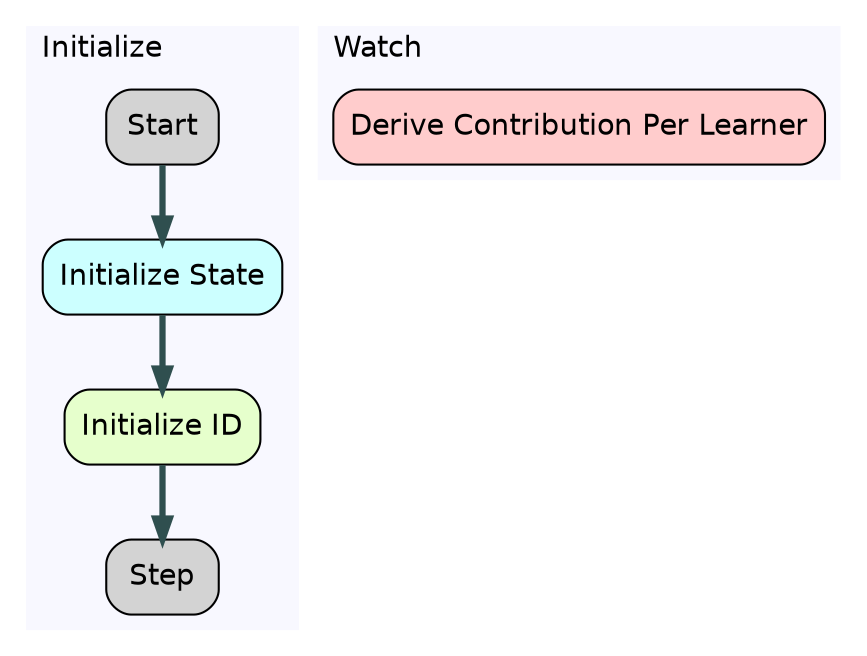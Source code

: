 digraph guide {
	compound=true;
	iteration [fontname=Helvetica,shape=box,fillcolor=lightgray,style="filled,rounded",label="Step"];
	start [fontname=Helvetica,shape=box,fillcolor=lightgray,style="filled,rounded",label="Start"];
	subgraph clusterWatch {
		label="Watch";
		fontname=Helvetica;
		style=filled;
		color=white;
		fillcolor=ghostwhite;
		labeljust=l;
		deriveContributionPerLearner [shape=box,style="rounded,filled",fontname=Helvetica,color=black,fillcolor="0.0, 0.2, 1.0",label="Derive Contribution Per Learner",URL="guide_deriveContributionPerLearner.svg"];
	}
	subgraph clusterRule {
		label="Rules";
		fontname=Helvetica;
		style=filled;
		color=white;
		fillcolor=ghostwhite;
		labeljust=l;
	}
	subgraph clusterInit {
		label="Initialize";
		fontname=Helvetica;
		style=filled;
		color=white;
		fillcolor=ghostwhite;
		labeljust=l;
		initializeState [shape=box,style="rounded,filled",fontname=Helvetica,color=black,fillcolor="0.5, 0.2, 1.0",label="Initialize State",URL="guide_initializeState.svg"];
		initializeID [shape=box,style="rounded,filled",fontname=Helvetica,color=black,fillcolor="0.25, 0.2, 1.0",label="Initialize ID",URL="guide_initializeID.svg"];
		start -> initializeState->initializeID -> iteration [color=darkslategray,penwidth=3.0];
	}
}
